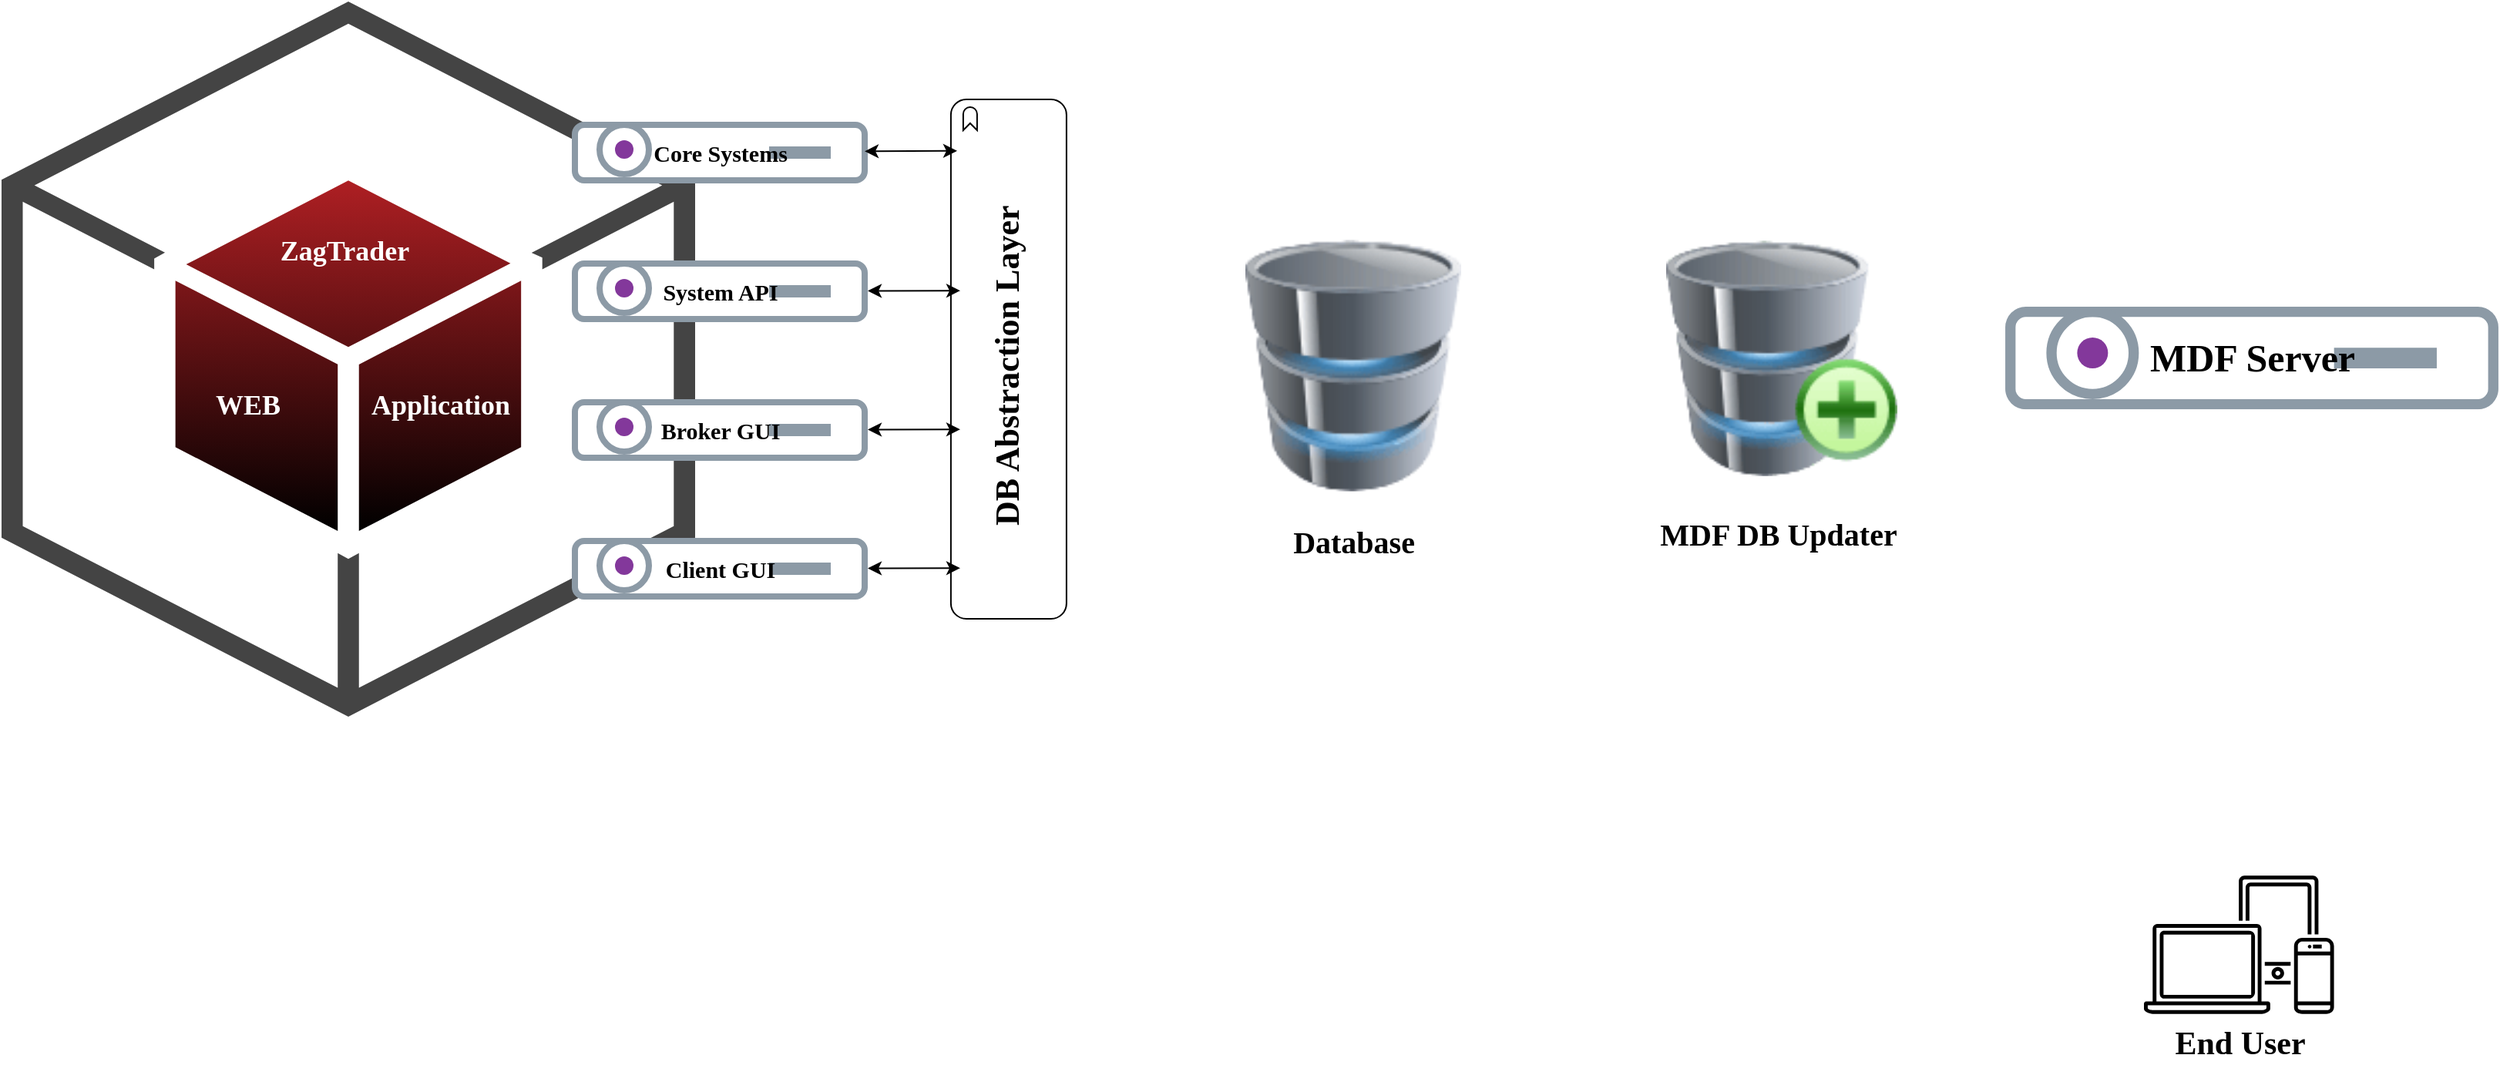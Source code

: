 <mxfile version="21.6.2" type="github">
  <diagram name="Page-1" id="WjsOByWbptH1UTmTBSRd">
    <mxGraphModel dx="2514" dy="1291" grid="1" gridSize="10" guides="1" tooltips="1" connect="1" arrows="1" fold="1" page="1" pageScale="1" pageWidth="1654" pageHeight="1169" math="0" shadow="0">
      <root>
        <mxCell id="0" />
        <mxCell id="1" parent="0" />
        <mxCell id="S_bsu0lsFFjEXhXayahH-6" value="" style="outlineConnect=0;dashed=0;verticalLabelPosition=bottom;verticalAlign=top;align=center;html=1;shape=mxgraph.aws3.android;fillColor=#AE1F23;gradientColor=default;" vertex="1" parent="1">
          <mxGeometry x="20" y="353" width="450" height="464" as="geometry" />
        </mxCell>
        <mxCell id="t6nOFOiq1bmdriytFh3z-15" value="&lt;font color=&quot;#000000&quot; size=&quot;1&quot; face=&quot;Georgia&quot;&gt;&lt;b style=&quot;font-size: 21px;&quot;&gt;End User&lt;/b&gt;&lt;/font&gt;" style="sketch=0;outlineConnect=0;gradientColor=none;fontColor=#545B64;strokeColor=none;fillColor=#000000;dashed=0;verticalLabelPosition=bottom;verticalAlign=top;align=center;html=1;fontSize=12;fontStyle=0;aspect=fixed;shape=mxgraph.aws4.illustration_devices;pointerEvents=1" parent="1" vertex="1">
          <mxGeometry x="1410" y="920" width="123.29" height="90" as="geometry" />
        </mxCell>
        <mxCell id="t6nOFOiq1bmdriytFh3z-10" value="Core Systems" style="image;aspect=fixed;perimeter=ellipsePerimeter;align=center;fontSize=15;verticalAlign=middle;fontColor=#000000;shadow=0;dashed=0;image=img/lib/cumulus/netq_server.svg;strokeColor=#000000;fontFamily=Times New Roman;fontStyle=1;horizontal=1;labelPosition=center;verticalLabelPosition=middle;labelBorderColor=none;labelBackgroundColor=none;html=1;" parent="1" vertex="1">
          <mxGeometry x="390" y="431" width="192" height="40" as="geometry" />
        </mxCell>
        <mxCell id="_XEu1aaeLK_W9UIwpHIt-5" value="System API" style="image;aspect=fixed;perimeter=ellipsePerimeter;html=1;align=center;fontSize=15;verticalAlign=middle;fontColor=#000000;shadow=0;dashed=0;image=img/lib/cumulus/netq_server.svg;strokeColor=#000000;fontFamily=Times New Roman;fontStyle=1;horizontal=1;labelPosition=center;verticalLabelPosition=middle;labelBackgroundColor=none;" parent="1" vertex="1">
          <mxGeometry x="390" y="521" width="192" height="40" as="geometry" />
        </mxCell>
        <mxCell id="_XEu1aaeLK_W9UIwpHIt-6" value="Broker GUI" style="image;aspect=fixed;perimeter=ellipsePerimeter;html=1;align=center;fontSize=15;verticalAlign=middle;fontColor=#000000;shadow=0;dashed=0;image=img/lib/cumulus/netq_server.svg;strokeColor=#000000;fontFamily=Times New Roman;fontStyle=1;horizontal=1;labelPosition=center;verticalLabelPosition=middle;labelBackgroundColor=none;" parent="1" vertex="1">
          <mxGeometry x="390" y="611" width="192" height="40" as="geometry" />
        </mxCell>
        <mxCell id="_XEu1aaeLK_W9UIwpHIt-4" value="Client GUI" style="image;aspect=fixed;perimeter=ellipsePerimeter;html=1;align=center;fontSize=15;verticalAlign=middle;fontColor=#000000;shadow=0;dashed=0;image=img/lib/cumulus/netq_server.svg;strokeColor=#000000;fontFamily=Times New Roman;fontStyle=1;horizontal=1;labelPosition=center;verticalLabelPosition=middle;labelBackgroundColor=none;" parent="1" vertex="1">
          <mxGeometry x="390" y="701" width="192" height="40" as="geometry" />
        </mxCell>
        <mxCell id="S_bsu0lsFFjEXhXayahH-7" value="" style="html=1;outlineConnect=0;whiteSpace=wrap;shape=mxgraph.archimate3.application;appType=event;archiType=rounded;direction=north;gradientColor=none;" vertex="1" parent="1">
          <mxGeometry x="635.94" y="416.5" width="75" height="337" as="geometry" />
        </mxCell>
        <mxCell id="S_bsu0lsFFjEXhXayahH-8" value="&lt;h6&gt;&lt;font face=&quot;Verdana&quot; style=&quot;font-size: 22px;&quot;&gt;DB Abstraction Layer&lt;/font&gt;&lt;/h6&gt;" style="text;html=1;strokeColor=none;fillColor=none;align=center;verticalAlign=middle;whiteSpace=wrap;rounded=0;rotation=270;fontFamily=Tahoma;" vertex="1" parent="1">
          <mxGeometry x="520" y="574.2" width="306.88" height="30" as="geometry" />
        </mxCell>
        <mxCell id="S_bsu0lsFFjEXhXayahH-12" value="" style="endArrow=classic;startArrow=classic;html=1;rounded=0;entryX=0.901;entryY=0.054;entryDx=0;entryDy=0;entryPerimeter=0;" edge="1" parent="1" target="S_bsu0lsFFjEXhXayahH-7">
          <mxGeometry width="50" height="50" relative="1" as="geometry">
            <mxPoint x="580" y="450.17" as="sourcePoint" />
            <mxPoint x="630" y="450" as="targetPoint" />
          </mxGeometry>
        </mxCell>
        <mxCell id="S_bsu0lsFFjEXhXayahH-13" value="" style="endArrow=classic;startArrow=classic;html=1;rounded=0;entryX=0.901;entryY=0.054;entryDx=0;entryDy=0;entryPerimeter=0;" edge="1" parent="1">
          <mxGeometry width="50" height="50" relative="1" as="geometry">
            <mxPoint x="582" y="540.75" as="sourcePoint" />
            <mxPoint x="642" y="540.58" as="targetPoint" />
          </mxGeometry>
        </mxCell>
        <mxCell id="S_bsu0lsFFjEXhXayahH-14" value="" style="endArrow=classic;startArrow=classic;html=1;rounded=0;entryX=0.901;entryY=0.054;entryDx=0;entryDy=0;entryPerimeter=0;" edge="1" parent="1">
          <mxGeometry width="50" height="50" relative="1" as="geometry">
            <mxPoint x="582" y="630.75" as="sourcePoint" />
            <mxPoint x="642" y="630.58" as="targetPoint" />
          </mxGeometry>
        </mxCell>
        <mxCell id="S_bsu0lsFFjEXhXayahH-15" value="" style="endArrow=classic;startArrow=classic;html=1;rounded=0;entryX=0.901;entryY=0.054;entryDx=0;entryDy=0;entryPerimeter=0;" edge="1" parent="1">
          <mxGeometry width="50" height="50" relative="1" as="geometry">
            <mxPoint x="582" y="720.75" as="sourcePoint" />
            <mxPoint x="642" y="720.58" as="targetPoint" />
          </mxGeometry>
        </mxCell>
        <mxCell id="S_bsu0lsFFjEXhXayahH-16" value="&lt;font size=&quot;1&quot; color=&quot;#ffffff&quot;&gt;&lt;span style=&quot;font-size: 18px;&quot;&gt;&lt;b&gt;ZagTrader&amp;nbsp;&lt;/b&gt;&lt;/span&gt;&lt;/font&gt;" style="text;html=1;strokeColor=none;fillColor=none;align=center;verticalAlign=middle;whiteSpace=wrap;rounded=0;fontFamily=Comic Sans MS;fontStyle=0" vertex="1" parent="1">
          <mxGeometry x="215" y="500" width="60" height="30" as="geometry" />
        </mxCell>
        <mxCell id="S_bsu0lsFFjEXhXayahH-17" value="&lt;font size=&quot;1&quot; color=&quot;#ffffff&quot;&gt;&lt;span style=&quot;font-size: 18px;&quot;&gt;&lt;b&gt;WEB&lt;/b&gt;&lt;/span&gt;&lt;/font&gt;" style="text;html=1;strokeColor=none;fillColor=none;align=center;verticalAlign=middle;whiteSpace=wrap;rounded=0;fontFamily=Comic Sans MS;fontStyle=0" vertex="1" parent="1">
          <mxGeometry x="150" y="600" width="60" height="30" as="geometry" />
        </mxCell>
        <mxCell id="S_bsu0lsFFjEXhXayahH-18" value="&lt;font size=&quot;1&quot; color=&quot;#ffffff&quot;&gt;&lt;span style=&quot;font-size: 18px;&quot;&gt;&lt;b&gt;Application&lt;/b&gt;&lt;/span&gt;&lt;/font&gt;" style="text;html=1;strokeColor=none;fillColor=none;align=center;verticalAlign=middle;whiteSpace=wrap;rounded=0;fontFamily=Comic Sans MS;fontStyle=0" vertex="1" parent="1">
          <mxGeometry x="275" y="600" width="60" height="30" as="geometry" />
        </mxCell>
        <mxCell id="S_bsu0lsFFjEXhXayahH-23" value="&lt;font size=&quot;1&quot; face=&quot;Verdana&quot;&gt;&lt;b style=&quot;font-size: 20px;&quot;&gt;MDF DB Updater&amp;nbsp;&lt;/b&gt;&lt;/font&gt;" style="image;html=1;image=img/lib/clip_art/computers/Database_Add_128x128.png;labelBackgroundColor=none;" vertex="1" parent="1">
          <mxGeometry x="1100" y="489" width="150" height="191" as="geometry" />
        </mxCell>
        <mxCell id="S_bsu0lsFFjEXhXayahH-26" value="&lt;font size=&quot;1&quot; face=&quot;Verdana&quot;&gt;&lt;b style=&quot;font-size: 20px;&quot;&gt;Database&lt;/b&gt;&lt;/font&gt;" style="image;html=1;image=img/lib/clip_art/computers/Database_128x128.png" vertex="1" parent="1">
          <mxGeometry x="827" y="493.2" width="140" height="192" as="geometry" />
        </mxCell>
        <mxCell id="S_bsu0lsFFjEXhXayahH-29" value="&lt;font style=&quot;font-size: 25px;&quot;&gt;MDF Server&lt;/font&gt;" style="image;aspect=fixed;perimeter=ellipsePerimeter;align=center;fontSize=15;verticalAlign=middle;fontColor=#000000;shadow=0;dashed=0;image=img/lib/cumulus/netq_server.svg;strokeColor=#000000;fontFamily=Times New Roman;fontStyle=1;horizontal=1;labelPosition=center;verticalLabelPosition=middle;labelBorderColor=none;labelBackgroundColor=none;html=1;" vertex="1" parent="1">
          <mxGeometry x="1320" y="551" width="320" height="66.66" as="geometry" />
        </mxCell>
      </root>
    </mxGraphModel>
  </diagram>
</mxfile>
